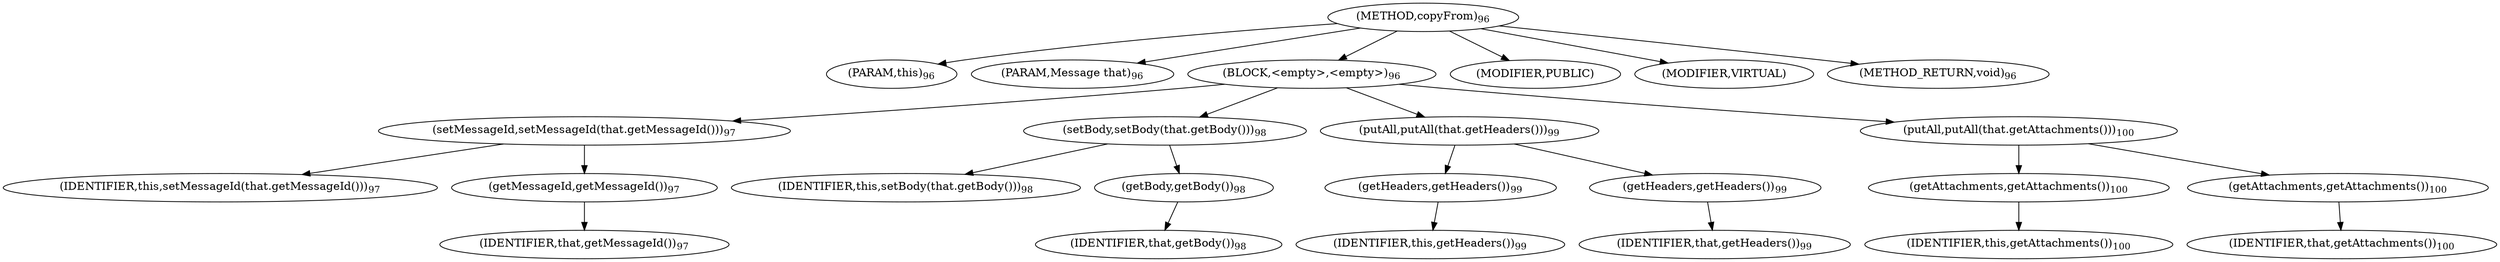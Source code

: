 digraph "copyFrom" {  
"214" [label = <(METHOD,copyFrom)<SUB>96</SUB>> ]
"23" [label = <(PARAM,this)<SUB>96</SUB>> ]
"215" [label = <(PARAM,Message that)<SUB>96</SUB>> ]
"216" [label = <(BLOCK,&lt;empty&gt;,&lt;empty&gt;)<SUB>96</SUB>> ]
"217" [label = <(setMessageId,setMessageId(that.getMessageId()))<SUB>97</SUB>> ]
"22" [label = <(IDENTIFIER,this,setMessageId(that.getMessageId()))<SUB>97</SUB>> ]
"218" [label = <(getMessageId,getMessageId())<SUB>97</SUB>> ]
"219" [label = <(IDENTIFIER,that,getMessageId())<SUB>97</SUB>> ]
"220" [label = <(setBody,setBody(that.getBody()))<SUB>98</SUB>> ]
"24" [label = <(IDENTIFIER,this,setBody(that.getBody()))<SUB>98</SUB>> ]
"221" [label = <(getBody,getBody())<SUB>98</SUB>> ]
"222" [label = <(IDENTIFIER,that,getBody())<SUB>98</SUB>> ]
"223" [label = <(putAll,putAll(that.getHeaders()))<SUB>99</SUB>> ]
"224" [label = <(getHeaders,getHeaders())<SUB>99</SUB>> ]
"25" [label = <(IDENTIFIER,this,getHeaders())<SUB>99</SUB>> ]
"225" [label = <(getHeaders,getHeaders())<SUB>99</SUB>> ]
"226" [label = <(IDENTIFIER,that,getHeaders())<SUB>99</SUB>> ]
"227" [label = <(putAll,putAll(that.getAttachments()))<SUB>100</SUB>> ]
"228" [label = <(getAttachments,getAttachments())<SUB>100</SUB>> ]
"26" [label = <(IDENTIFIER,this,getAttachments())<SUB>100</SUB>> ]
"229" [label = <(getAttachments,getAttachments())<SUB>100</SUB>> ]
"230" [label = <(IDENTIFIER,that,getAttachments())<SUB>100</SUB>> ]
"231" [label = <(MODIFIER,PUBLIC)> ]
"232" [label = <(MODIFIER,VIRTUAL)> ]
"233" [label = <(METHOD_RETURN,void)<SUB>96</SUB>> ]
  "214" -> "23" 
  "214" -> "215" 
  "214" -> "216" 
  "214" -> "231" 
  "214" -> "232" 
  "214" -> "233" 
  "216" -> "217" 
  "216" -> "220" 
  "216" -> "223" 
  "216" -> "227" 
  "217" -> "22" 
  "217" -> "218" 
  "218" -> "219" 
  "220" -> "24" 
  "220" -> "221" 
  "221" -> "222" 
  "223" -> "224" 
  "223" -> "225" 
  "224" -> "25" 
  "225" -> "226" 
  "227" -> "228" 
  "227" -> "229" 
  "228" -> "26" 
  "229" -> "230" 
}
